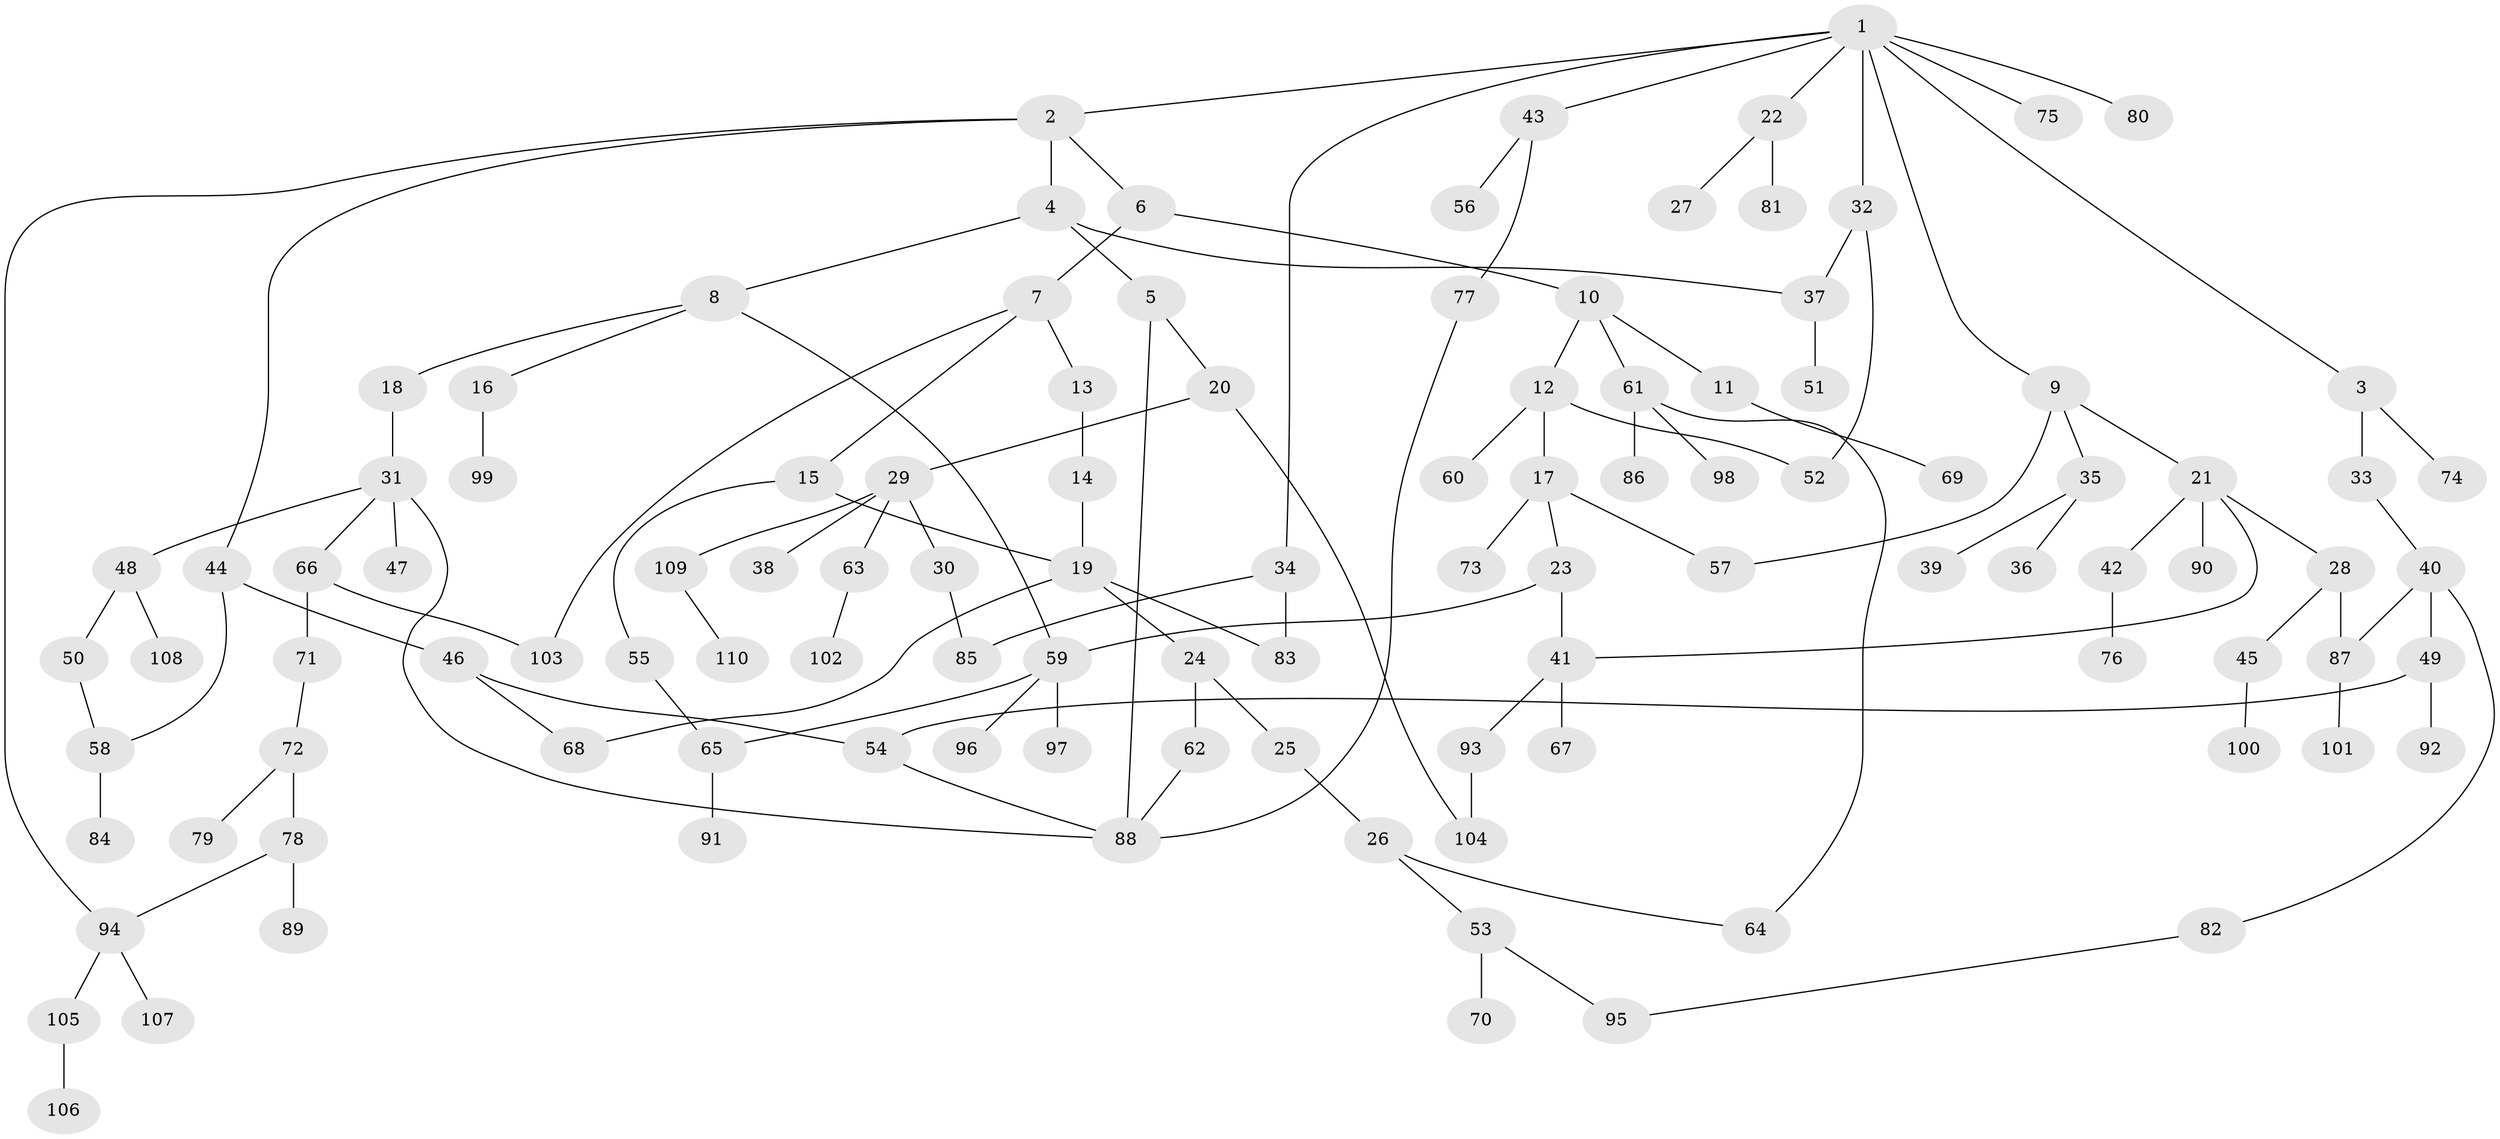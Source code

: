 // Generated by graph-tools (version 1.1) at 2025/00/03/09/25 03:00:56]
// undirected, 110 vertices, 131 edges
graph export_dot {
graph [start="1"]
  node [color=gray90,style=filled];
  1;
  2;
  3;
  4;
  5;
  6;
  7;
  8;
  9;
  10;
  11;
  12;
  13;
  14;
  15;
  16;
  17;
  18;
  19;
  20;
  21;
  22;
  23;
  24;
  25;
  26;
  27;
  28;
  29;
  30;
  31;
  32;
  33;
  34;
  35;
  36;
  37;
  38;
  39;
  40;
  41;
  42;
  43;
  44;
  45;
  46;
  47;
  48;
  49;
  50;
  51;
  52;
  53;
  54;
  55;
  56;
  57;
  58;
  59;
  60;
  61;
  62;
  63;
  64;
  65;
  66;
  67;
  68;
  69;
  70;
  71;
  72;
  73;
  74;
  75;
  76;
  77;
  78;
  79;
  80;
  81;
  82;
  83;
  84;
  85;
  86;
  87;
  88;
  89;
  90;
  91;
  92;
  93;
  94;
  95;
  96;
  97;
  98;
  99;
  100;
  101;
  102;
  103;
  104;
  105;
  106;
  107;
  108;
  109;
  110;
  1 -- 2;
  1 -- 3;
  1 -- 9;
  1 -- 22;
  1 -- 32;
  1 -- 34;
  1 -- 43;
  1 -- 75;
  1 -- 80;
  2 -- 4;
  2 -- 6;
  2 -- 44;
  2 -- 94;
  3 -- 33;
  3 -- 74;
  4 -- 5;
  4 -- 8;
  4 -- 37;
  5 -- 20;
  5 -- 88;
  6 -- 7;
  6 -- 10;
  7 -- 13;
  7 -- 15;
  7 -- 103;
  8 -- 16;
  8 -- 18;
  8 -- 59;
  9 -- 21;
  9 -- 35;
  9 -- 57;
  10 -- 11;
  10 -- 12;
  10 -- 61;
  11 -- 69;
  12 -- 17;
  12 -- 60;
  12 -- 52;
  13 -- 14;
  14 -- 19;
  15 -- 19;
  15 -- 55;
  16 -- 99;
  17 -- 23;
  17 -- 73;
  17 -- 57;
  18 -- 31;
  19 -- 24;
  19 -- 83;
  19 -- 68;
  20 -- 29;
  20 -- 104;
  21 -- 28;
  21 -- 42;
  21 -- 90;
  21 -- 41;
  22 -- 27;
  22 -- 81;
  23 -- 41;
  23 -- 59;
  24 -- 25;
  24 -- 62;
  25 -- 26;
  26 -- 53;
  26 -- 64;
  28 -- 45;
  28 -- 87;
  29 -- 30;
  29 -- 38;
  29 -- 63;
  29 -- 109;
  30 -- 85;
  31 -- 47;
  31 -- 48;
  31 -- 66;
  31 -- 88;
  32 -- 37;
  32 -- 52;
  33 -- 40;
  34 -- 85;
  34 -- 83;
  35 -- 36;
  35 -- 39;
  37 -- 51;
  40 -- 49;
  40 -- 82;
  40 -- 87;
  41 -- 67;
  41 -- 93;
  42 -- 76;
  43 -- 56;
  43 -- 77;
  44 -- 46;
  44 -- 58;
  45 -- 100;
  46 -- 54;
  46 -- 68;
  48 -- 50;
  48 -- 108;
  49 -- 92;
  49 -- 54;
  50 -- 58;
  53 -- 70;
  53 -- 95;
  54 -- 88;
  55 -- 65;
  58 -- 84;
  59 -- 65;
  59 -- 96;
  59 -- 97;
  61 -- 86;
  61 -- 98;
  61 -- 64;
  62 -- 88;
  63 -- 102;
  65 -- 91;
  66 -- 71;
  66 -- 103;
  71 -- 72;
  72 -- 78;
  72 -- 79;
  77 -- 88;
  78 -- 89;
  78 -- 94;
  82 -- 95;
  87 -- 101;
  93 -- 104;
  94 -- 105;
  94 -- 107;
  105 -- 106;
  109 -- 110;
}
